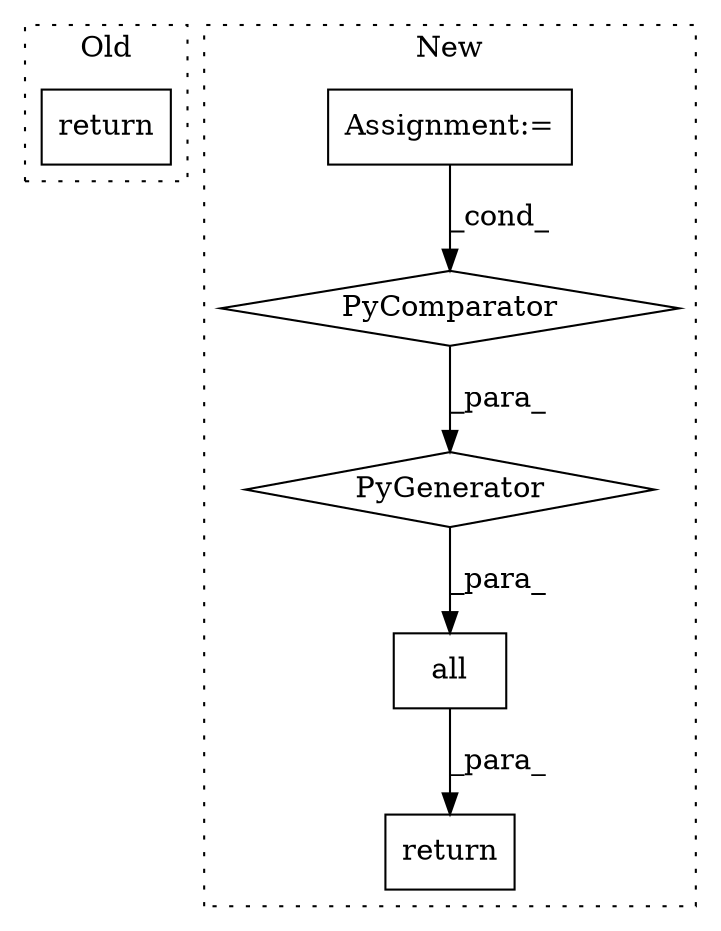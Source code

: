 digraph G {
subgraph cluster0 {
1 [label="return" a="41" s="2044" l="7" shape="box"];
label = "Old";
style="dotted";
}
subgraph cluster1 {
2 [label="all" a="32" s="1823,1988" l="13,-3" shape="box"];
3 [label="Assignment:=" a="7" s="1951" l="31" shape="box"];
4 [label="PyGenerator" a="107" s="1836" l="152" shape="diamond"];
5 [label="PyComparator" a="113" s="1951" l="31" shape="diamond"];
6 [label="return" a="41" s="1816" l="7" shape="box"];
label = "New";
style="dotted";
}
2 -> 6 [label="_para_"];
3 -> 5 [label="_cond_"];
4 -> 2 [label="_para_"];
5 -> 4 [label="_para_"];
}